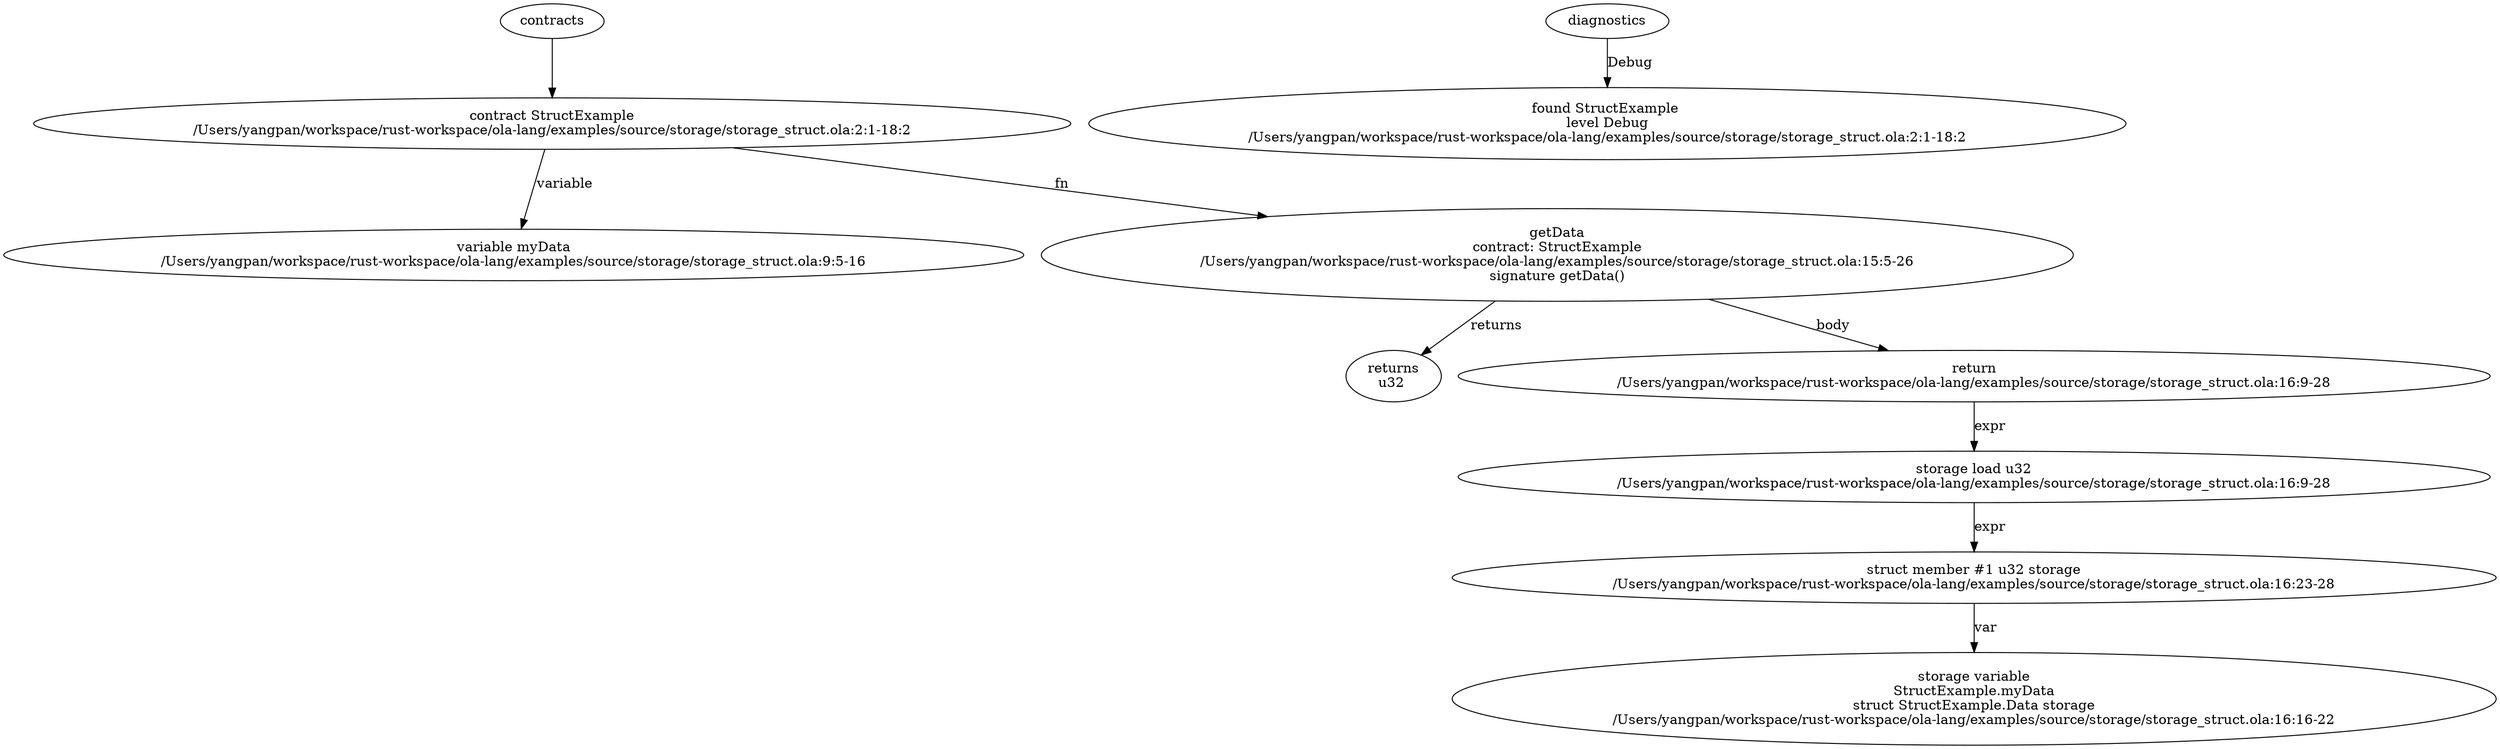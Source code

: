 strict digraph "/Users/yangpan/workspace/rust-workspace/ola-lang/examples/source/storage/storage_struct.ola" {
	contract [label="contract StructExample\n/Users/yangpan/workspace/rust-workspace/ola-lang/examples/source/storage/storage_struct.ola:2:1-18:2"]
	var [label="variable myData\n/Users/yangpan/workspace/rust-workspace/ola-lang/examples/source/storage/storage_struct.ola:9:5-16"]
	getData [label="getData\ncontract: StructExample\n/Users/yangpan/workspace/rust-workspace/ola-lang/examples/source/storage/storage_struct.ola:15:5-26\nsignature getData()"]
	returns [label="returns\nu32 "]
	return [label="return\n/Users/yangpan/workspace/rust-workspace/ola-lang/examples/source/storage/storage_struct.ola:16:9-28"]
	storage_load [label="storage load u32\n/Users/yangpan/workspace/rust-workspace/ola-lang/examples/source/storage/storage_struct.ola:16:9-28"]
	structmember [label="struct member #1 u32 storage\n/Users/yangpan/workspace/rust-workspace/ola-lang/examples/source/storage/storage_struct.ola:16:23-28"]
	storage_var [label="storage variable\nStructExample.myData\nstruct StructExample.Data storage\n/Users/yangpan/workspace/rust-workspace/ola-lang/examples/source/storage/storage_struct.ola:16:16-22"]
	diagnostic [label="found StructExample \nlevel Debug\n/Users/yangpan/workspace/rust-workspace/ola-lang/examples/source/storage/storage_struct.ola:2:1-18:2"]
	contracts -> contract
	contract -> var [label="variable"]
	contract -> getData [label="fn"]
	getData -> returns [label="returns"]
	getData -> return [label="body"]
	return -> storage_load [label="expr"]
	storage_load -> structmember [label="expr"]
	structmember -> storage_var [label="var"]
	diagnostics -> diagnostic [label="Debug"]
}
